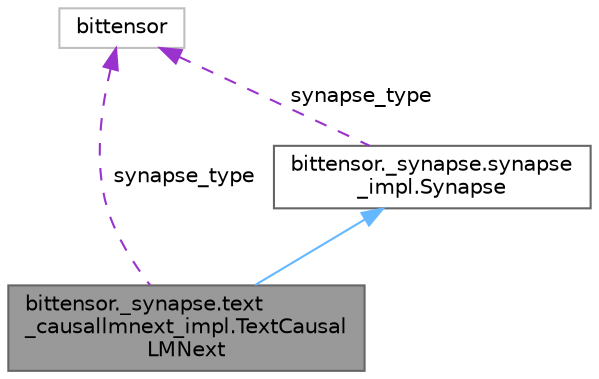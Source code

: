 digraph "bittensor._synapse.text_causallmnext_impl.TextCausalLMNext"
{
 // LATEX_PDF_SIZE
  bgcolor="transparent";
  edge [fontname=Helvetica,fontsize=10,labelfontname=Helvetica,labelfontsize=10];
  node [fontname=Helvetica,fontsize=10,shape=box,height=0.2,width=0.4];
  Node1 [label="bittensor._synapse.text\l_causallmnext_impl.TextCausal\lLMNext",height=0.2,width=0.4,color="gray40", fillcolor="grey60", style="filled", fontcolor="black",tooltip=" "];
  Node2 -> Node1 [dir="back",color="steelblue1",style="solid"];
  Node2 [label="bittensor._synapse.synapse\l_impl.Synapse",height=0.2,width=0.4,color="gray40", fillcolor="white", style="filled",URL="$classbittensor_1_1__synapse_1_1synapse__impl_1_1_synapse.html",tooltip=" "];
  Node3 -> Node2 [dir="back",color="darkorchid3",style="dashed",label=" synapse_type" ];
  Node3 [label="bittensor",height=0.2,width=0.4,color="grey75", fillcolor="white", style="filled",tooltip=" "];
  Node3 -> Node1 [dir="back",color="darkorchid3",style="dashed",label=" synapse_type" ];
}
